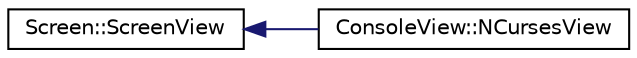 digraph "Graphe hiérarchique des classes"
{
 // LATEX_PDF_SIZE
  edge [fontname="Helvetica",fontsize="10",labelfontname="Helvetica",labelfontsize="10"];
  node [fontname="Helvetica",fontsize="10",shape=record];
  rankdir="LR";
  Node0 [label="Screen::ScreenView",height=0.2,width=0.4,color="black", fillcolor="white", style="filled",URL="$classScreen_1_1ScreenView.html",tooltip="class ScreenView -"];
  Node0 -> Node1 [dir="back",color="midnightblue",fontsize="10",style="solid",fontname="Helvetica"];
  Node1 [label="ConsoleView::NCursesView",height=0.2,width=0.4,color="black", fillcolor="white", style="filled",URL="$classConsoleView_1_1NCursesView.html",tooltip="class NCursesView -"];
}
